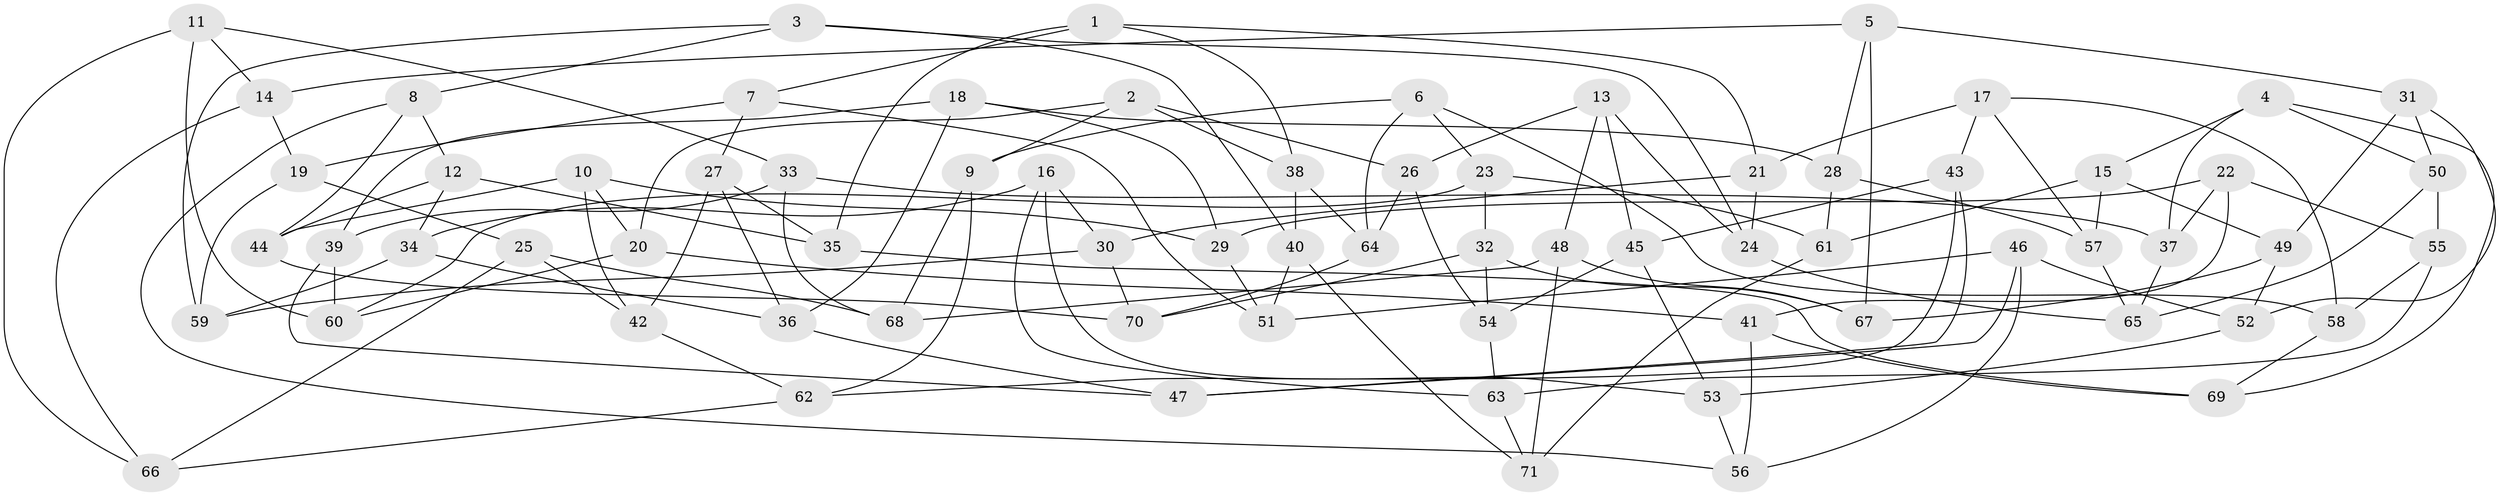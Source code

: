 // Generated by graph-tools (version 1.1) at 2025/37/03/09/25 02:37:47]
// undirected, 71 vertices, 142 edges
graph export_dot {
graph [start="1"]
  node [color=gray90,style=filled];
  1;
  2;
  3;
  4;
  5;
  6;
  7;
  8;
  9;
  10;
  11;
  12;
  13;
  14;
  15;
  16;
  17;
  18;
  19;
  20;
  21;
  22;
  23;
  24;
  25;
  26;
  27;
  28;
  29;
  30;
  31;
  32;
  33;
  34;
  35;
  36;
  37;
  38;
  39;
  40;
  41;
  42;
  43;
  44;
  45;
  46;
  47;
  48;
  49;
  50;
  51;
  52;
  53;
  54;
  55;
  56;
  57;
  58;
  59;
  60;
  61;
  62;
  63;
  64;
  65;
  66;
  67;
  68;
  69;
  70;
  71;
  1 -- 21;
  1 -- 35;
  1 -- 7;
  1 -- 38;
  2 -- 38;
  2 -- 26;
  2 -- 9;
  2 -- 20;
  3 -- 24;
  3 -- 40;
  3 -- 59;
  3 -- 8;
  4 -- 37;
  4 -- 50;
  4 -- 15;
  4 -- 69;
  5 -- 31;
  5 -- 14;
  5 -- 28;
  5 -- 67;
  6 -- 23;
  6 -- 64;
  6 -- 58;
  6 -- 9;
  7 -- 27;
  7 -- 19;
  7 -- 51;
  8 -- 56;
  8 -- 12;
  8 -- 44;
  9 -- 62;
  9 -- 68;
  10 -- 29;
  10 -- 42;
  10 -- 20;
  10 -- 44;
  11 -- 14;
  11 -- 33;
  11 -- 66;
  11 -- 60;
  12 -- 35;
  12 -- 34;
  12 -- 44;
  13 -- 26;
  13 -- 45;
  13 -- 24;
  13 -- 48;
  14 -- 66;
  14 -- 19;
  15 -- 57;
  15 -- 49;
  15 -- 61;
  16 -- 30;
  16 -- 34;
  16 -- 53;
  16 -- 63;
  17 -- 21;
  17 -- 57;
  17 -- 43;
  17 -- 58;
  18 -- 29;
  18 -- 39;
  18 -- 28;
  18 -- 36;
  19 -- 25;
  19 -- 59;
  20 -- 41;
  20 -- 60;
  21 -- 24;
  21 -- 30;
  22 -- 55;
  22 -- 29;
  22 -- 37;
  22 -- 41;
  23 -- 60;
  23 -- 61;
  23 -- 32;
  24 -- 65;
  25 -- 68;
  25 -- 42;
  25 -- 66;
  26 -- 54;
  26 -- 64;
  27 -- 42;
  27 -- 35;
  27 -- 36;
  28 -- 61;
  28 -- 57;
  29 -- 51;
  30 -- 59;
  30 -- 70;
  31 -- 49;
  31 -- 50;
  31 -- 52;
  32 -- 67;
  32 -- 54;
  32 -- 70;
  33 -- 37;
  33 -- 68;
  33 -- 39;
  34 -- 59;
  34 -- 36;
  35 -- 69;
  36 -- 47;
  37 -- 65;
  38 -- 40;
  38 -- 64;
  39 -- 47;
  39 -- 60;
  40 -- 51;
  40 -- 71;
  41 -- 69;
  41 -- 56;
  42 -- 62;
  43 -- 62;
  43 -- 45;
  43 -- 47;
  44 -- 70;
  45 -- 54;
  45 -- 53;
  46 -- 52;
  46 -- 56;
  46 -- 51;
  46 -- 47;
  48 -- 68;
  48 -- 67;
  48 -- 71;
  49 -- 67;
  49 -- 52;
  50 -- 55;
  50 -- 65;
  52 -- 53;
  53 -- 56;
  54 -- 63;
  55 -- 63;
  55 -- 58;
  57 -- 65;
  58 -- 69;
  61 -- 71;
  62 -- 66;
  63 -- 71;
  64 -- 70;
}
